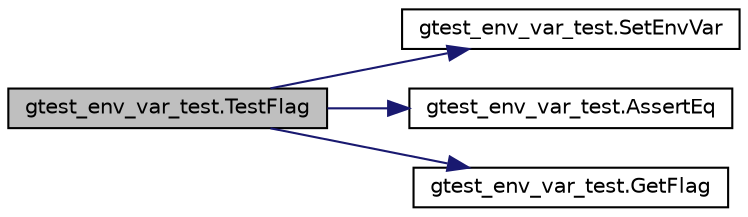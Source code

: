 digraph "gtest_env_var_test.TestFlag"
{
  edge [fontname="Helvetica",fontsize="10",labelfontname="Helvetica",labelfontsize="10"];
  node [fontname="Helvetica",fontsize="10",shape=record];
  rankdir="LR";
  Node18 [label="gtest_env_var_test.TestFlag",height=0.2,width=0.4,color="black", fillcolor="grey75", style="filled", fontcolor="black"];
  Node18 -> Node19 [color="midnightblue",fontsize="10",style="solid",fontname="Helvetica"];
  Node19 [label="gtest_env_var_test.SetEnvVar",height=0.2,width=0.4,color="black", fillcolor="white", style="filled",URL="$dd/d84/namespacegtest__env__var__test.html#a634ee0fa1ccf4713411992e7373e49e9"];
  Node18 -> Node20 [color="midnightblue",fontsize="10",style="solid",fontname="Helvetica"];
  Node20 [label="gtest_env_var_test.AssertEq",height=0.2,width=0.4,color="black", fillcolor="white", style="filled",URL="$dd/d84/namespacegtest__env__var__test.html#a8c94a5abd1117cdd2b402c0059a49a3a"];
  Node18 -> Node21 [color="midnightblue",fontsize="10",style="solid",fontname="Helvetica"];
  Node21 [label="gtest_env_var_test.GetFlag",height=0.2,width=0.4,color="black", fillcolor="white", style="filled",URL="$dd/d84/namespacegtest__env__var__test.html#a79d5f78f47c7dde37a0941d8604cf857"];
}
